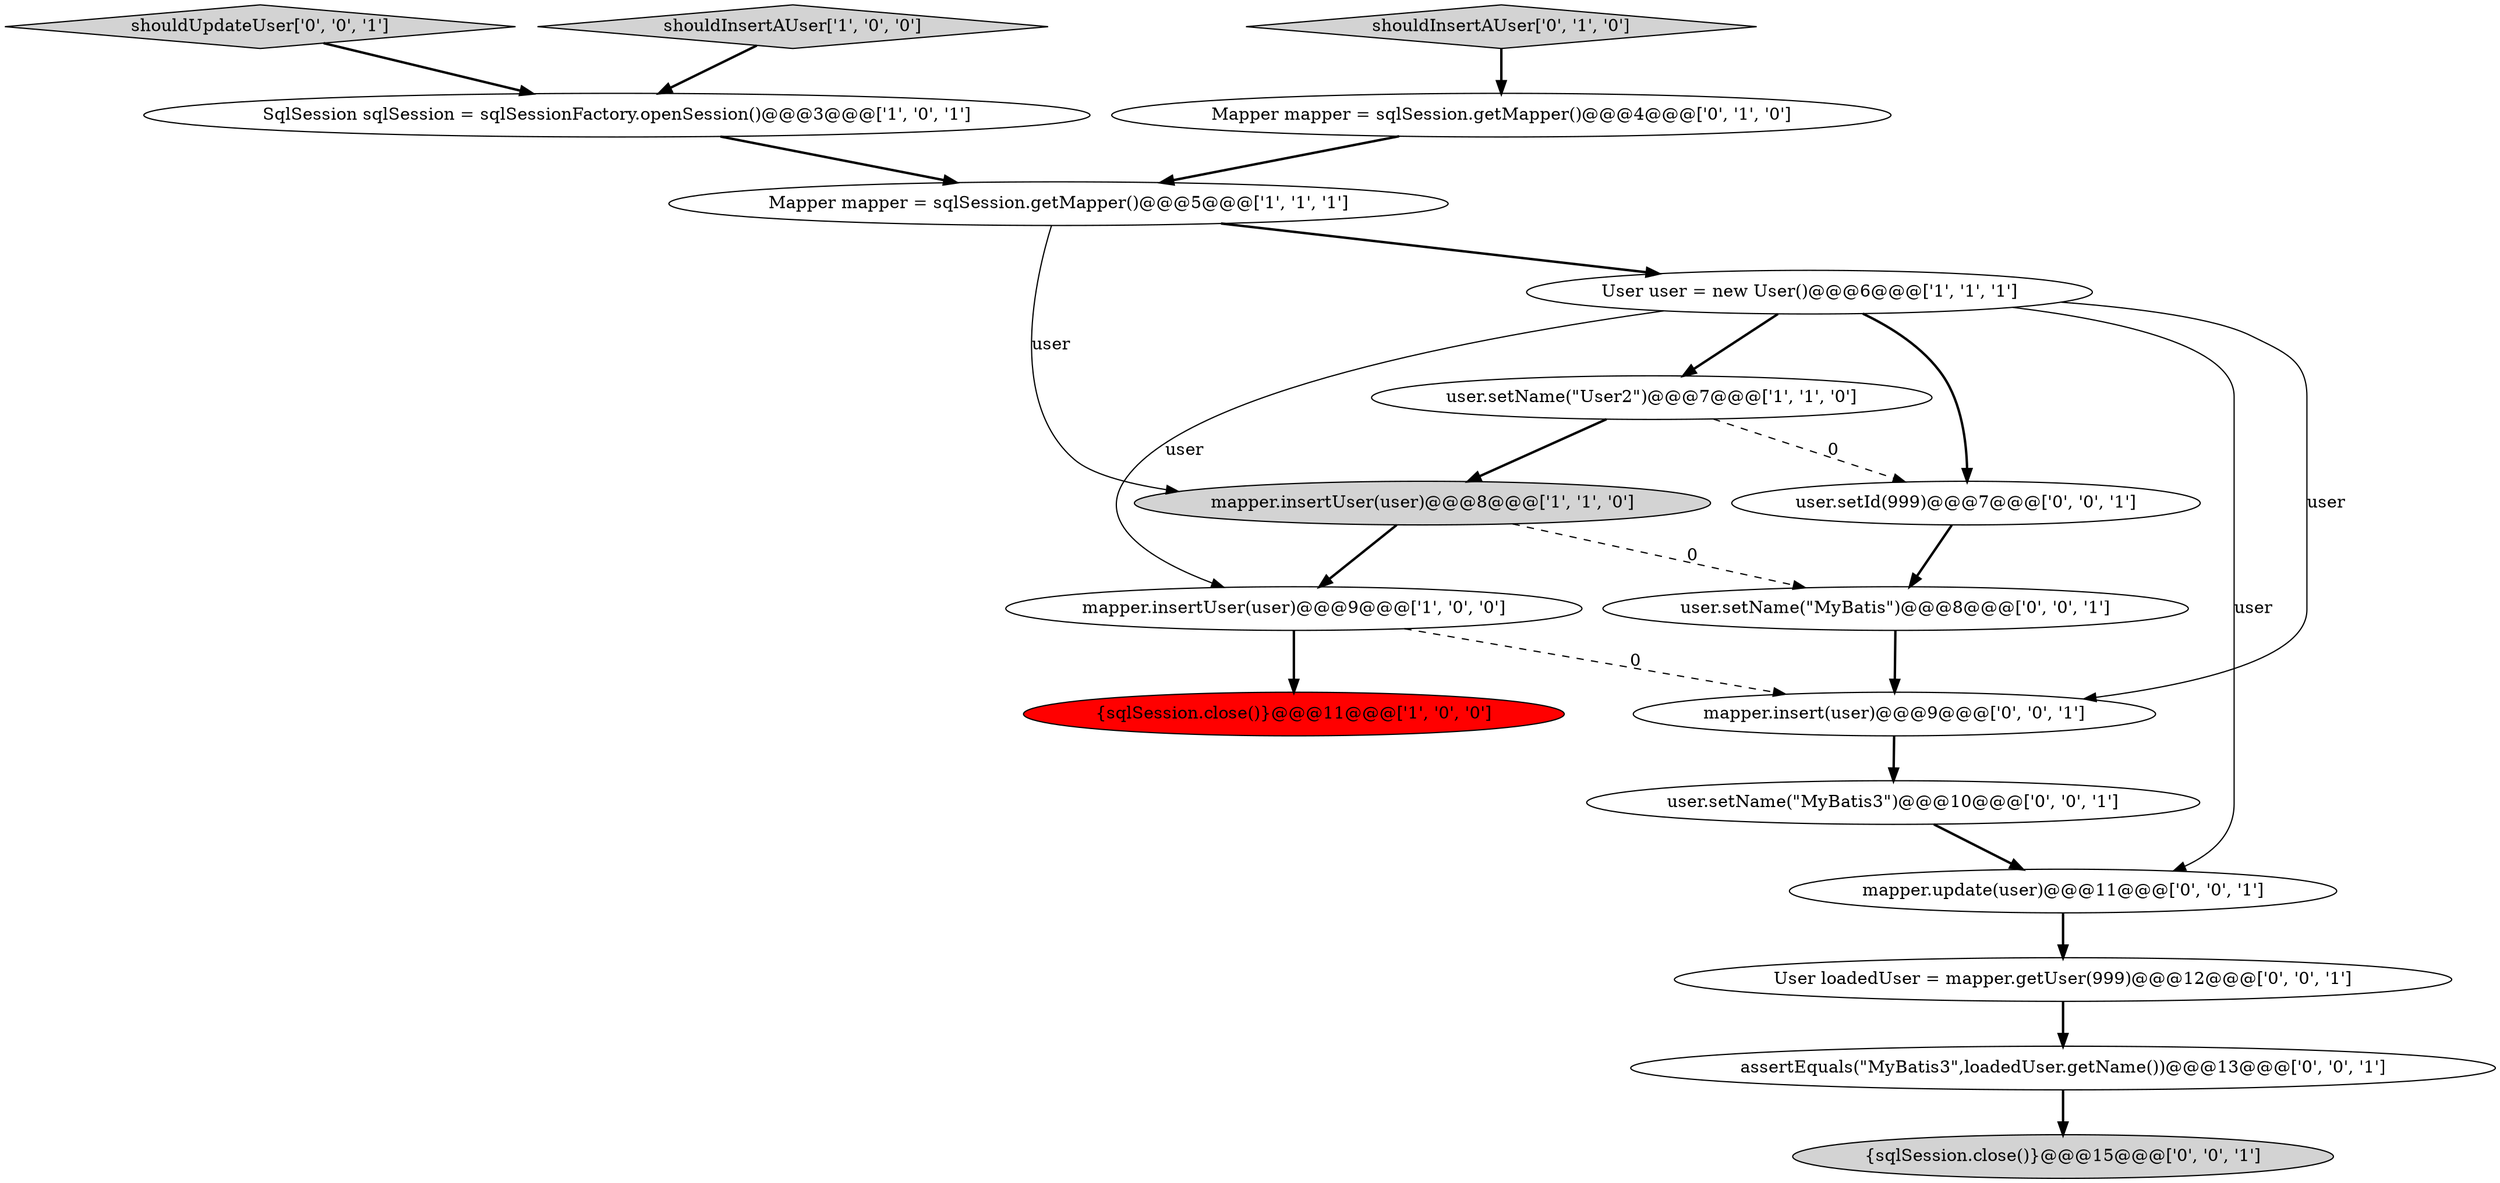 digraph {
5 [style = filled, label = "Mapper mapper = sqlSession.getMapper()@@@5@@@['1', '1', '1']", fillcolor = white, shape = ellipse image = "AAA0AAABBB1BBB"];
7 [style = filled, label = "mapper.insertUser(user)@@@8@@@['1', '1', '0']", fillcolor = lightgray, shape = ellipse image = "AAA0AAABBB1BBB"];
15 [style = filled, label = "shouldUpdateUser['0', '0', '1']", fillcolor = lightgray, shape = diamond image = "AAA0AAABBB3BBB"];
4 [style = filled, label = "user.setName(\"User2\")@@@7@@@['1', '1', '0']", fillcolor = white, shape = ellipse image = "AAA0AAABBB1BBB"];
1 [style = filled, label = "SqlSession sqlSession = sqlSessionFactory.openSession()@@@3@@@['1', '0', '1']", fillcolor = white, shape = ellipse image = "AAA0AAABBB1BBB"];
6 [style = filled, label = "User user = new User()@@@6@@@['1', '1', '1']", fillcolor = white, shape = ellipse image = "AAA0AAABBB1BBB"];
12 [style = filled, label = "user.setId(999)@@@7@@@['0', '0', '1']", fillcolor = white, shape = ellipse image = "AAA0AAABBB3BBB"];
0 [style = filled, label = "{sqlSession.close()}@@@11@@@['1', '0', '0']", fillcolor = red, shape = ellipse image = "AAA1AAABBB1BBB"];
3 [style = filled, label = "shouldInsertAUser['1', '0', '0']", fillcolor = lightgray, shape = diamond image = "AAA0AAABBB1BBB"];
16 [style = filled, label = "User loadedUser = mapper.getUser(999)@@@12@@@['0', '0', '1']", fillcolor = white, shape = ellipse image = "AAA0AAABBB3BBB"];
17 [style = filled, label = "assertEquals(\"MyBatis3\",loadedUser.getName())@@@13@@@['0', '0', '1']", fillcolor = white, shape = ellipse image = "AAA0AAABBB3BBB"];
11 [style = filled, label = "{sqlSession.close()}@@@15@@@['0', '0', '1']", fillcolor = lightgray, shape = ellipse image = "AAA0AAABBB3BBB"];
13 [style = filled, label = "user.setName(\"MyBatis\")@@@8@@@['0', '0', '1']", fillcolor = white, shape = ellipse image = "AAA0AAABBB3BBB"];
14 [style = filled, label = "mapper.insert(user)@@@9@@@['0', '0', '1']", fillcolor = white, shape = ellipse image = "AAA0AAABBB3BBB"];
18 [style = filled, label = "mapper.update(user)@@@11@@@['0', '0', '1']", fillcolor = white, shape = ellipse image = "AAA0AAABBB3BBB"];
10 [style = filled, label = "user.setName(\"MyBatis3\")@@@10@@@['0', '0', '1']", fillcolor = white, shape = ellipse image = "AAA0AAABBB3BBB"];
8 [style = filled, label = "Mapper mapper = sqlSession.getMapper()@@@4@@@['0', '1', '0']", fillcolor = white, shape = ellipse image = "AAA0AAABBB2BBB"];
2 [style = filled, label = "mapper.insertUser(user)@@@9@@@['1', '0', '0']", fillcolor = white, shape = ellipse image = "AAA0AAABBB1BBB"];
9 [style = filled, label = "shouldInsertAUser['0', '1', '0']", fillcolor = lightgray, shape = diamond image = "AAA0AAABBB2BBB"];
1->5 [style = bold, label=""];
10->18 [style = bold, label=""];
3->1 [style = bold, label=""];
14->10 [style = bold, label=""];
16->17 [style = bold, label=""];
9->8 [style = bold, label=""];
17->11 [style = bold, label=""];
4->7 [style = bold, label=""];
4->12 [style = dashed, label="0"];
12->13 [style = bold, label=""];
6->4 [style = bold, label=""];
2->0 [style = bold, label=""];
5->6 [style = bold, label=""];
8->5 [style = bold, label=""];
5->7 [style = solid, label="user"];
2->14 [style = dashed, label="0"];
7->2 [style = bold, label=""];
7->13 [style = dashed, label="0"];
6->18 [style = solid, label="user"];
6->14 [style = solid, label="user"];
6->2 [style = solid, label="user"];
13->14 [style = bold, label=""];
6->12 [style = bold, label=""];
15->1 [style = bold, label=""];
18->16 [style = bold, label=""];
}
